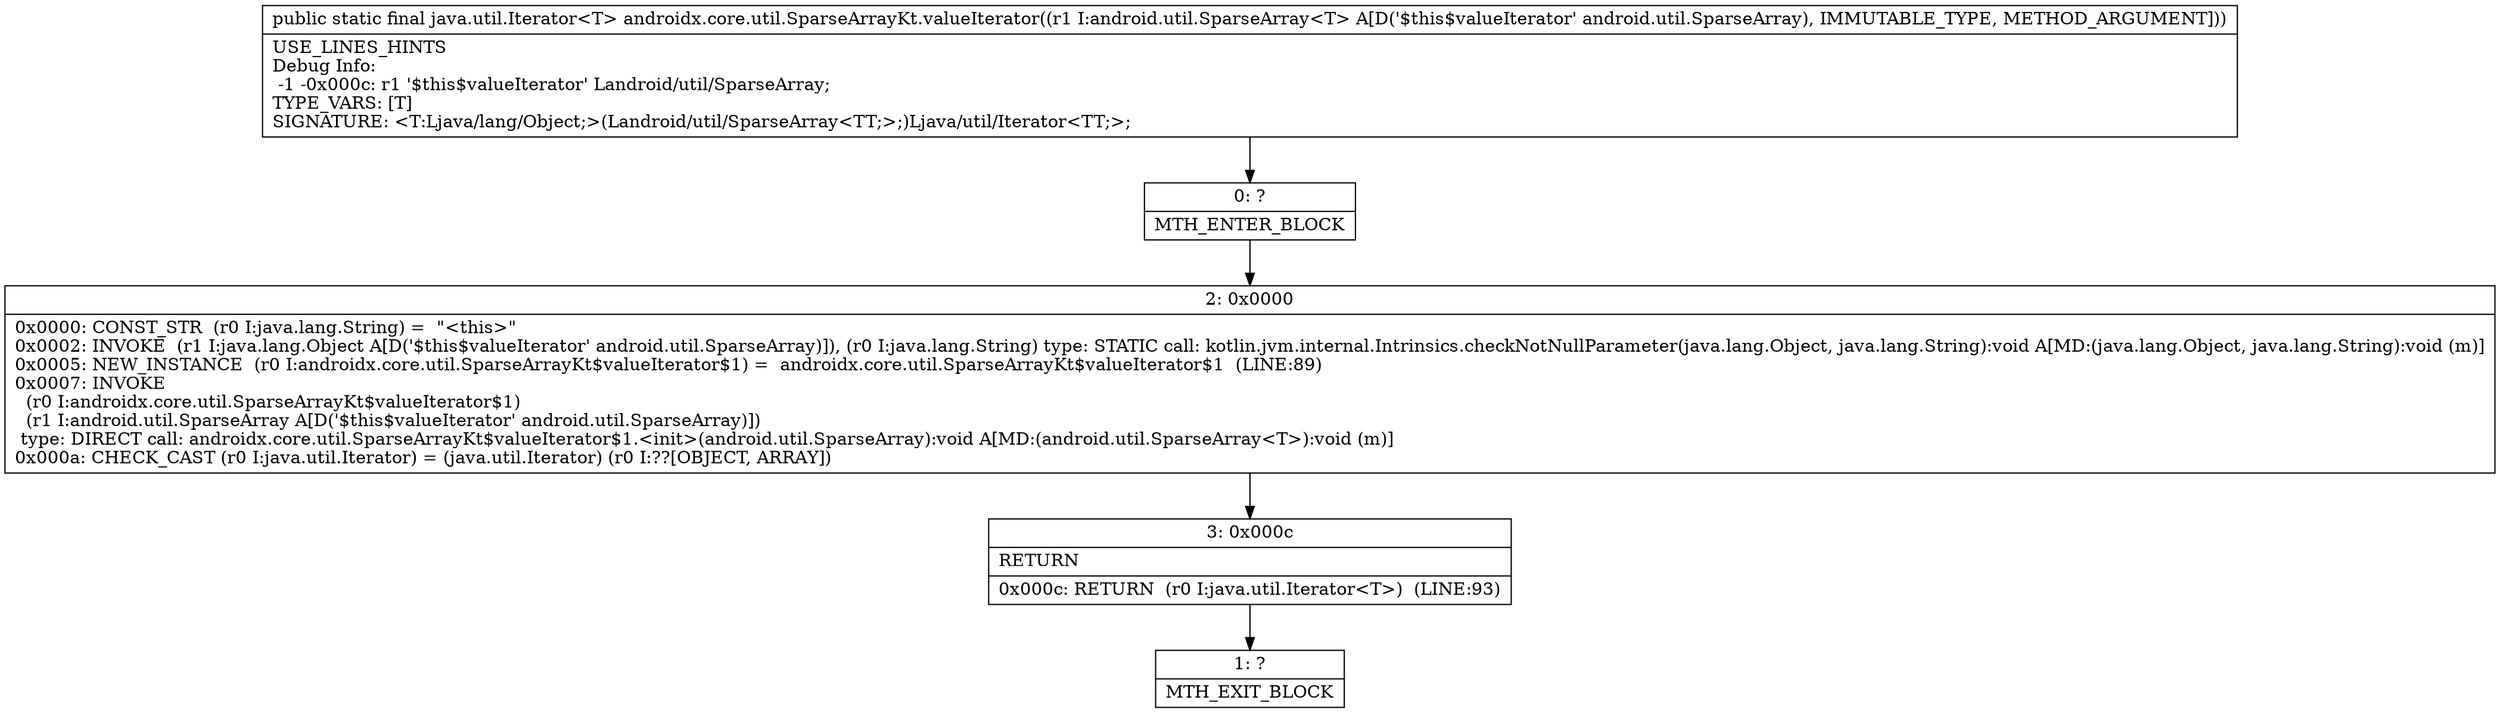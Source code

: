 digraph "CFG forandroidx.core.util.SparseArrayKt.valueIterator(Landroid\/util\/SparseArray;)Ljava\/util\/Iterator;" {
Node_0 [shape=record,label="{0\:\ ?|MTH_ENTER_BLOCK\l}"];
Node_2 [shape=record,label="{2\:\ 0x0000|0x0000: CONST_STR  (r0 I:java.lang.String) =  \"\<this\>\" \l0x0002: INVOKE  (r1 I:java.lang.Object A[D('$this$valueIterator' android.util.SparseArray)]), (r0 I:java.lang.String) type: STATIC call: kotlin.jvm.internal.Intrinsics.checkNotNullParameter(java.lang.Object, java.lang.String):void A[MD:(java.lang.Object, java.lang.String):void (m)]\l0x0005: NEW_INSTANCE  (r0 I:androidx.core.util.SparseArrayKt$valueIterator$1) =  androidx.core.util.SparseArrayKt$valueIterator$1  (LINE:89)\l0x0007: INVOKE  \l  (r0 I:androidx.core.util.SparseArrayKt$valueIterator$1)\l  (r1 I:android.util.SparseArray A[D('$this$valueIterator' android.util.SparseArray)])\l type: DIRECT call: androidx.core.util.SparseArrayKt$valueIterator$1.\<init\>(android.util.SparseArray):void A[MD:(android.util.SparseArray\<T\>):void (m)]\l0x000a: CHECK_CAST (r0 I:java.util.Iterator) = (java.util.Iterator) (r0 I:??[OBJECT, ARRAY]) \l}"];
Node_3 [shape=record,label="{3\:\ 0x000c|RETURN\l|0x000c: RETURN  (r0 I:java.util.Iterator\<T\>)  (LINE:93)\l}"];
Node_1 [shape=record,label="{1\:\ ?|MTH_EXIT_BLOCK\l}"];
MethodNode[shape=record,label="{public static final java.util.Iterator\<T\> androidx.core.util.SparseArrayKt.valueIterator((r1 I:android.util.SparseArray\<T\> A[D('$this$valueIterator' android.util.SparseArray), IMMUTABLE_TYPE, METHOD_ARGUMENT]))  | USE_LINES_HINTS\lDebug Info:\l  \-1 \-0x000c: r1 '$this$valueIterator' Landroid\/util\/SparseArray;\lTYPE_VARS: [T]\lSIGNATURE: \<T:Ljava\/lang\/Object;\>(Landroid\/util\/SparseArray\<TT;\>;)Ljava\/util\/Iterator\<TT;\>;\l}"];
MethodNode -> Node_0;Node_0 -> Node_2;
Node_2 -> Node_3;
Node_3 -> Node_1;
}

